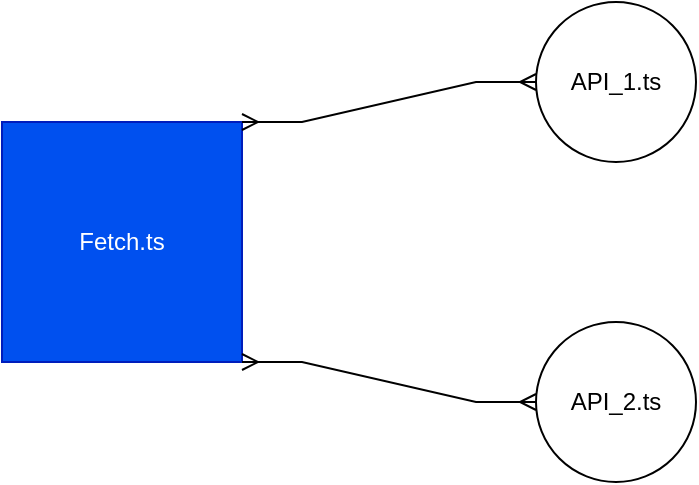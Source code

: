 <mxfile version="24.0.7" type="github">
  <diagram name="Страница — 1" id="AM5RZhxjCHDNB7uwH8YJ">
    <mxGraphModel dx="2261" dy="782" grid="1" gridSize="10" guides="1" tooltips="1" connect="1" arrows="1" fold="1" page="1" pageScale="1" pageWidth="827" pageHeight="1169" math="0" shadow="0">
      <root>
        <mxCell id="0" />
        <mxCell id="1" parent="0" />
        <mxCell id="7pRAGK9oI8k17hdQFVaB-2" value="API_1.ts" style="ellipse;whiteSpace=wrap;html=1;aspect=fixed;" parent="1" vertex="1">
          <mxGeometry x="-560" y="60" width="80" height="80" as="geometry" />
        </mxCell>
        <mxCell id="7pRAGK9oI8k17hdQFVaB-3" value="API_2.ts" style="ellipse;whiteSpace=wrap;html=1;aspect=fixed;" parent="1" vertex="1">
          <mxGeometry x="-560" y="220" width="80" height="80" as="geometry" />
        </mxCell>
        <object label="&lt;div&gt;Fetch.ts&lt;/div&gt;" Fetch.ts="Fetching to mmodule. Without API" id="7pRAGK9oI8k17hdQFVaB-1">
          <mxCell style="whiteSpace=wrap;html=1;aspect=fixed;fillColor=#0050ef;strokeColor=#001DBC;fontColor=#ffffff;" parent="1" vertex="1">
            <mxGeometry x="-827" y="120" width="120" height="120" as="geometry" />
          </mxCell>
        </object>
        <mxCell id="EpmLASaPMZz4TKc6LWcz-1" value="" style="edgeStyle=entityRelationEdgeStyle;fontSize=12;html=1;endArrow=ERmany;startArrow=ERmany;rounded=0;exitX=1;exitY=0;exitDx=0;exitDy=0;" edge="1" parent="1" source="7pRAGK9oI8k17hdQFVaB-1" target="7pRAGK9oI8k17hdQFVaB-2">
          <mxGeometry width="100" height="100" relative="1" as="geometry">
            <mxPoint x="-660" y="410" as="sourcePoint" />
            <mxPoint x="-560" y="310" as="targetPoint" />
          </mxGeometry>
        </mxCell>
        <mxCell id="EpmLASaPMZz4TKc6LWcz-2" value="" style="edgeStyle=entityRelationEdgeStyle;fontSize=12;html=1;endArrow=ERmany;startArrow=ERmany;rounded=0;exitX=1;exitY=1;exitDx=0;exitDy=0;" edge="1" parent="1" source="7pRAGK9oI8k17hdQFVaB-1" target="7pRAGK9oI8k17hdQFVaB-3">
          <mxGeometry width="100" height="100" relative="1" as="geometry">
            <mxPoint x="-730" y="480" as="sourcePoint" />
            <mxPoint x="-630" y="380" as="targetPoint" />
          </mxGeometry>
        </mxCell>
      </root>
    </mxGraphModel>
  </diagram>
</mxfile>
